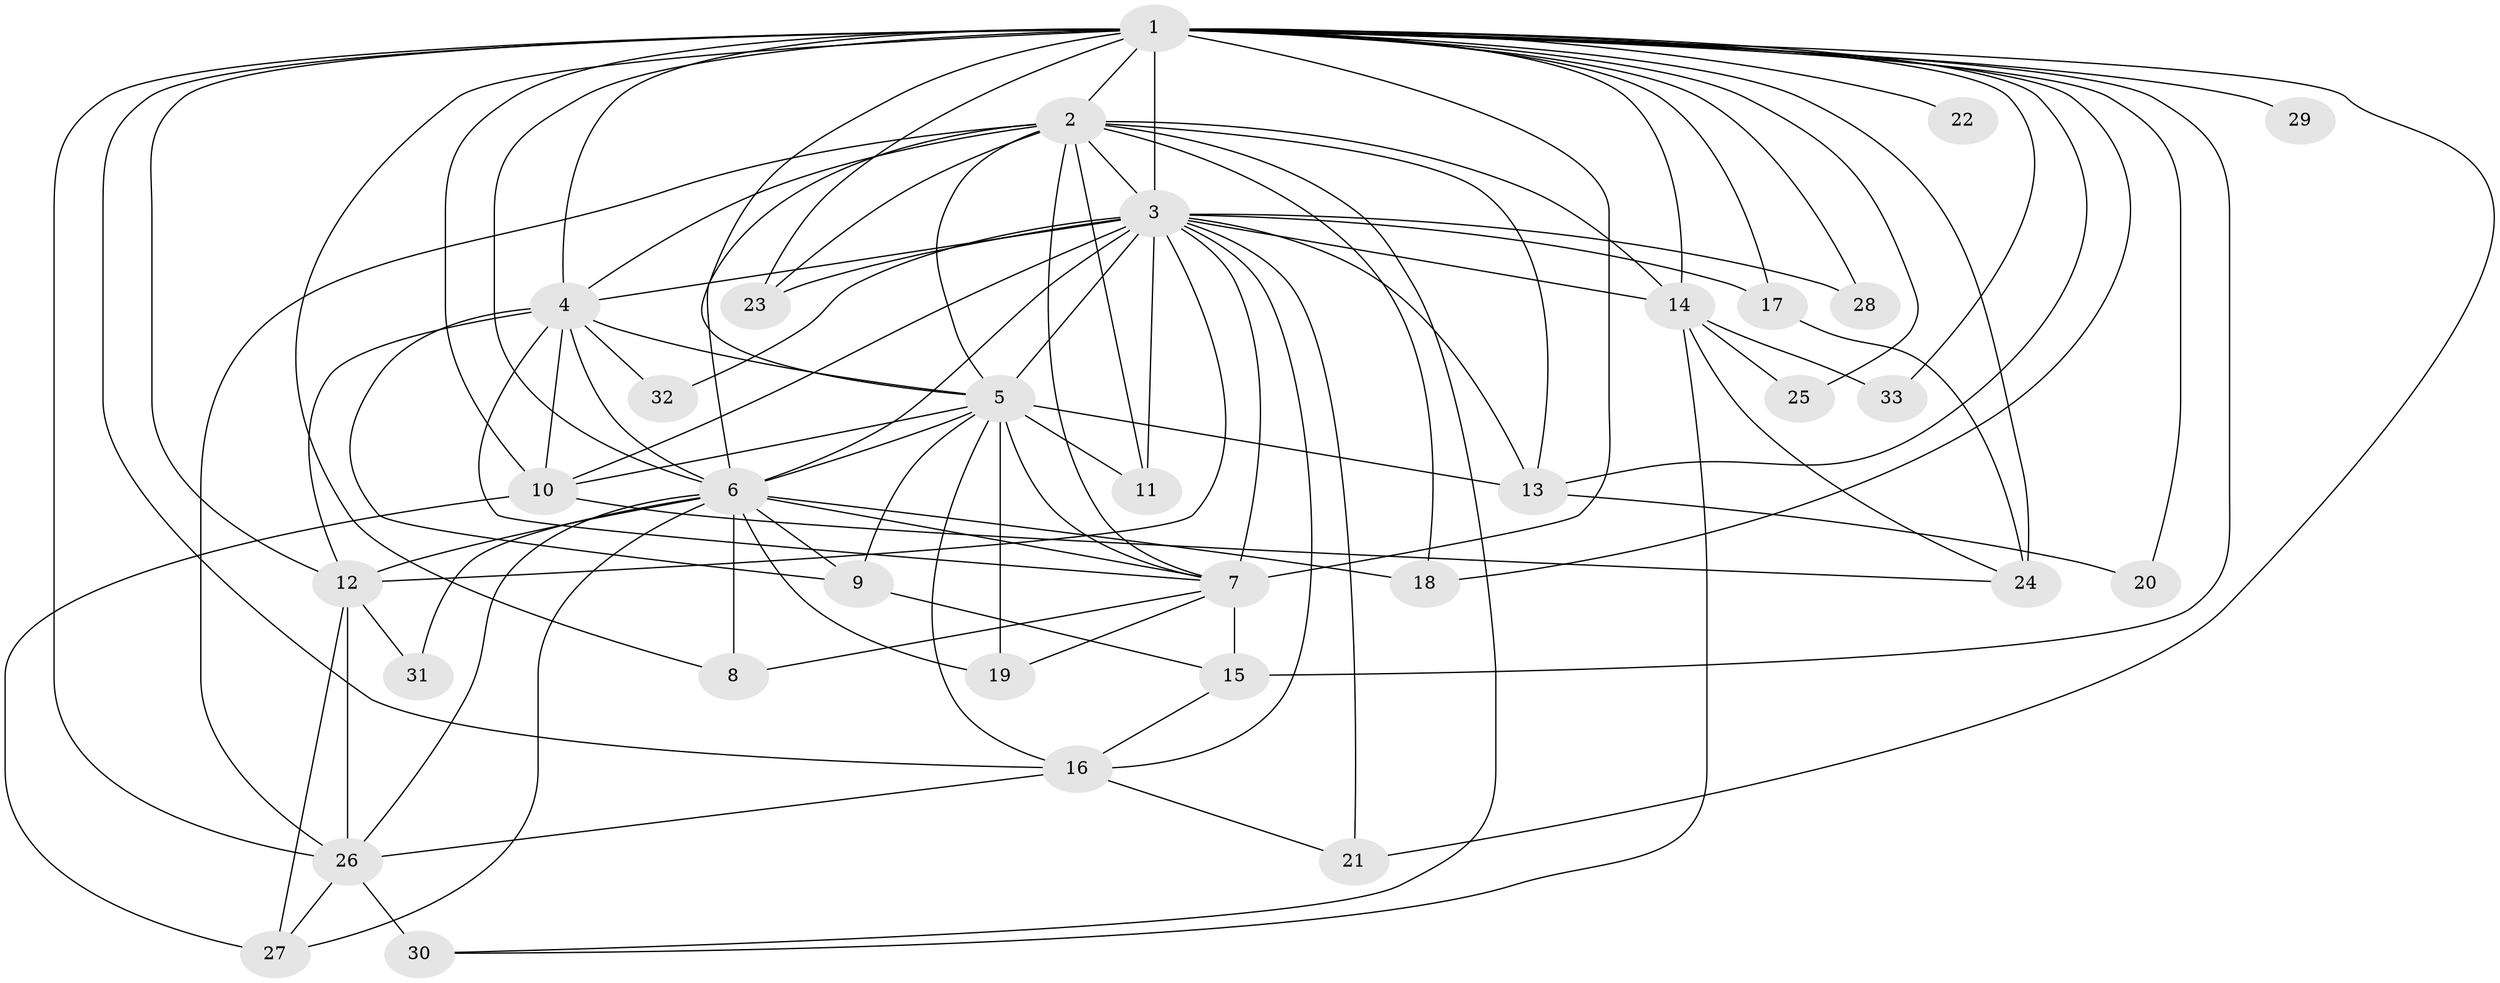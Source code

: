 // original degree distribution, {21: 0.018867924528301886, 19: 0.018867924528301886, 16: 0.018867924528301886, 22: 0.009433962264150943, 23: 0.009433962264150943, 18: 0.009433962264150943, 31: 0.009433962264150943, 8: 0.009433962264150943, 4: 0.08490566037735849, 2: 0.5660377358490566, 3: 0.16981132075471697, 5: 0.009433962264150943, 6: 0.03773584905660377, 7: 0.02830188679245283}
// Generated by graph-tools (version 1.1) at 2025/49/03/04/25 22:49:20]
// undirected, 33 vertices, 96 edges
graph export_dot {
  node [color=gray90,style=filled];
  1;
  2;
  3;
  4;
  5;
  6;
  7;
  8;
  9;
  10;
  11;
  12;
  13;
  14;
  15;
  16;
  17;
  18;
  19;
  20;
  21;
  22;
  23;
  24;
  25;
  26;
  27;
  28;
  29;
  30;
  31;
  32;
  33;
  1 -- 2 [weight=4.0];
  1 -- 3 [weight=21.0];
  1 -- 4 [weight=4.0];
  1 -- 5 [weight=4.0];
  1 -- 6 [weight=6.0];
  1 -- 7 [weight=3.0];
  1 -- 8 [weight=1.0];
  1 -- 10 [weight=2.0];
  1 -- 12 [weight=1.0];
  1 -- 13 [weight=2.0];
  1 -- 14 [weight=1.0];
  1 -- 15 [weight=5.0];
  1 -- 16 [weight=1.0];
  1 -- 17 [weight=3.0];
  1 -- 18 [weight=1.0];
  1 -- 20 [weight=1.0];
  1 -- 21 [weight=1.0];
  1 -- 22 [weight=4.0];
  1 -- 23 [weight=4.0];
  1 -- 24 [weight=3.0];
  1 -- 25 [weight=2.0];
  1 -- 26 [weight=1.0];
  1 -- 28 [weight=2.0];
  1 -- 29 [weight=1.0];
  1 -- 33 [weight=2.0];
  2 -- 3 [weight=2.0];
  2 -- 4 [weight=1.0];
  2 -- 5 [weight=1.0];
  2 -- 6 [weight=3.0];
  2 -- 7 [weight=1.0];
  2 -- 11 [weight=1.0];
  2 -- 13 [weight=1.0];
  2 -- 14 [weight=1.0];
  2 -- 18 [weight=1.0];
  2 -- 23 [weight=2.0];
  2 -- 26 [weight=2.0];
  2 -- 30 [weight=1.0];
  3 -- 4 [weight=2.0];
  3 -- 5 [weight=2.0];
  3 -- 6 [weight=4.0];
  3 -- 7 [weight=2.0];
  3 -- 10 [weight=1.0];
  3 -- 11 [weight=2.0];
  3 -- 12 [weight=1.0];
  3 -- 13 [weight=1.0];
  3 -- 14 [weight=1.0];
  3 -- 16 [weight=1.0];
  3 -- 17 [weight=1.0];
  3 -- 21 [weight=1.0];
  3 -- 23 [weight=1.0];
  3 -- 28 [weight=1.0];
  3 -- 32 [weight=2.0];
  4 -- 5 [weight=2.0];
  4 -- 6 [weight=2.0];
  4 -- 7 [weight=1.0];
  4 -- 9 [weight=1.0];
  4 -- 10 [weight=7.0];
  4 -- 12 [weight=1.0];
  4 -- 32 [weight=1.0];
  5 -- 6 [weight=3.0];
  5 -- 7 [weight=1.0];
  5 -- 9 [weight=2.0];
  5 -- 10 [weight=1.0];
  5 -- 11 [weight=1.0];
  5 -- 13 [weight=4.0];
  5 -- 16 [weight=1.0];
  5 -- 19 [weight=1.0];
  6 -- 7 [weight=3.0];
  6 -- 8 [weight=1.0];
  6 -- 9 [weight=1.0];
  6 -- 12 [weight=1.0];
  6 -- 18 [weight=2.0];
  6 -- 19 [weight=1.0];
  6 -- 26 [weight=1.0];
  6 -- 27 [weight=1.0];
  6 -- 31 [weight=1.0];
  7 -- 8 [weight=1.0];
  7 -- 15 [weight=6.0];
  7 -- 19 [weight=1.0];
  9 -- 15 [weight=1.0];
  10 -- 24 [weight=1.0];
  10 -- 27 [weight=1.0];
  12 -- 26 [weight=1.0];
  12 -- 27 [weight=1.0];
  12 -- 31 [weight=1.0];
  13 -- 20 [weight=1.0];
  14 -- 24 [weight=1.0];
  14 -- 25 [weight=1.0];
  14 -- 30 [weight=1.0];
  14 -- 33 [weight=1.0];
  15 -- 16 [weight=1.0];
  16 -- 21 [weight=1.0];
  16 -- 26 [weight=1.0];
  17 -- 24 [weight=1.0];
  26 -- 27 [weight=1.0];
  26 -- 30 [weight=2.0];
}
